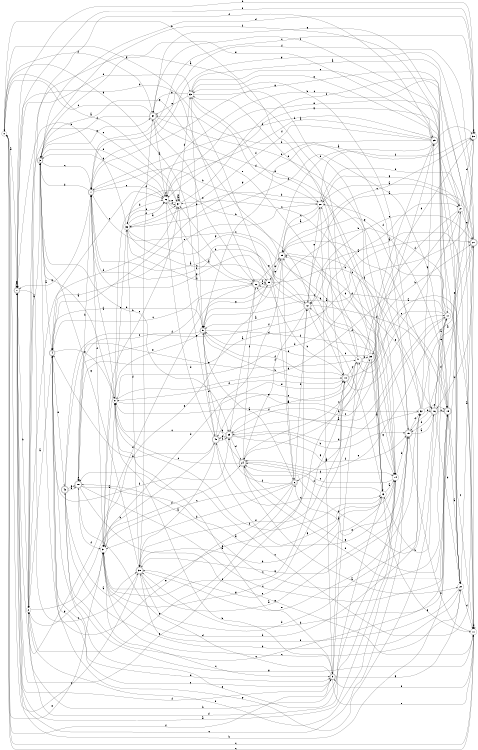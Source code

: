 digraph n35_1 {
__start0 [label="" shape="none"];

rankdir=LR;
size="8,5";

s0 [style="filled", color="black", fillcolor="white" shape="circle", label="0"];
s1 [style="rounded,filled", color="black", fillcolor="white" shape="doublecircle", label="1"];
s2 [style="filled", color="black", fillcolor="white" shape="circle", label="2"];
s3 [style="rounded,filled", color="black", fillcolor="white" shape="doublecircle", label="3"];
s4 [style="rounded,filled", color="black", fillcolor="white" shape="doublecircle", label="4"];
s5 [style="rounded,filled", color="black", fillcolor="white" shape="doublecircle", label="5"];
s6 [style="rounded,filled", color="black", fillcolor="white" shape="doublecircle", label="6"];
s7 [style="rounded,filled", color="black", fillcolor="white" shape="doublecircle", label="7"];
s8 [style="filled", color="black", fillcolor="white" shape="circle", label="8"];
s9 [style="rounded,filled", color="black", fillcolor="white" shape="doublecircle", label="9"];
s10 [style="rounded,filled", color="black", fillcolor="white" shape="doublecircle", label="10"];
s11 [style="filled", color="black", fillcolor="white" shape="circle", label="11"];
s12 [style="rounded,filled", color="black", fillcolor="white" shape="doublecircle", label="12"];
s13 [style="filled", color="black", fillcolor="white" shape="circle", label="13"];
s14 [style="filled", color="black", fillcolor="white" shape="circle", label="14"];
s15 [style="rounded,filled", color="black", fillcolor="white" shape="doublecircle", label="15"];
s16 [style="rounded,filled", color="black", fillcolor="white" shape="doublecircle", label="16"];
s17 [style="filled", color="black", fillcolor="white" shape="circle", label="17"];
s18 [style="rounded,filled", color="black", fillcolor="white" shape="doublecircle", label="18"];
s19 [style="rounded,filled", color="black", fillcolor="white" shape="doublecircle", label="19"];
s20 [style="filled", color="black", fillcolor="white" shape="circle", label="20"];
s21 [style="rounded,filled", color="black", fillcolor="white" shape="doublecircle", label="21"];
s22 [style="rounded,filled", color="black", fillcolor="white" shape="doublecircle", label="22"];
s23 [style="rounded,filled", color="black", fillcolor="white" shape="doublecircle", label="23"];
s24 [style="rounded,filled", color="black", fillcolor="white" shape="doublecircle", label="24"];
s25 [style="rounded,filled", color="black", fillcolor="white" shape="doublecircle", label="25"];
s26 [style="filled", color="black", fillcolor="white" shape="circle", label="26"];
s27 [style="filled", color="black", fillcolor="white" shape="circle", label="27"];
s28 [style="filled", color="black", fillcolor="white" shape="circle", label="28"];
s29 [style="rounded,filled", color="black", fillcolor="white" shape="doublecircle", label="29"];
s30 [style="filled", color="black", fillcolor="white" shape="circle", label="30"];
s31 [style="filled", color="black", fillcolor="white" shape="circle", label="31"];
s32 [style="filled", color="black", fillcolor="white" shape="circle", label="32"];
s33 [style="filled", color="black", fillcolor="white" shape="circle", label="33"];
s34 [style="rounded,filled", color="black", fillcolor="white" shape="doublecircle", label="34"];
s35 [style="filled", color="black", fillcolor="white" shape="circle", label="35"];
s36 [style="filled", color="black", fillcolor="white" shape="circle", label="36"];
s37 [style="filled", color="black", fillcolor="white" shape="circle", label="37"];
s38 [style="rounded,filled", color="black", fillcolor="white" shape="doublecircle", label="38"];
s39 [style="filled", color="black", fillcolor="white" shape="circle", label="39"];
s40 [style="rounded,filled", color="black", fillcolor="white" shape="doublecircle", label="40"];
s41 [style="filled", color="black", fillcolor="white" shape="circle", label="41"];
s42 [style="rounded,filled", color="black", fillcolor="white" shape="doublecircle", label="42"];
s0 -> s1 [label="a"];
s0 -> s10 [label="b"];
s0 -> s11 [label="c"];
s0 -> s34 [label="d"];
s0 -> s31 [label="e"];
s0 -> s9 [label="f"];
s0 -> s22 [label="g"];
s1 -> s1 [label="a"];
s1 -> s2 [label="b"];
s1 -> s38 [label="c"];
s1 -> s33 [label="d"];
s1 -> s12 [label="e"];
s1 -> s9 [label="f"];
s1 -> s1 [label="g"];
s2 -> s3 [label="a"];
s2 -> s40 [label="b"];
s2 -> s37 [label="c"];
s2 -> s37 [label="d"];
s2 -> s15 [label="e"];
s2 -> s25 [label="f"];
s2 -> s31 [label="g"];
s3 -> s4 [label="a"];
s3 -> s23 [label="b"];
s3 -> s7 [label="c"];
s3 -> s30 [label="d"];
s3 -> s25 [label="e"];
s3 -> s17 [label="f"];
s3 -> s34 [label="g"];
s4 -> s2 [label="a"];
s4 -> s5 [label="b"];
s4 -> s26 [label="c"];
s4 -> s9 [label="d"];
s4 -> s42 [label="e"];
s4 -> s23 [label="f"];
s4 -> s8 [label="g"];
s5 -> s6 [label="a"];
s5 -> s10 [label="b"];
s5 -> s18 [label="c"];
s5 -> s40 [label="d"];
s5 -> s31 [label="e"];
s5 -> s14 [label="f"];
s5 -> s0 [label="g"];
s6 -> s7 [label="a"];
s6 -> s12 [label="b"];
s6 -> s31 [label="c"];
s6 -> s31 [label="d"];
s6 -> s3 [label="e"];
s6 -> s23 [label="f"];
s6 -> s2 [label="g"];
s7 -> s8 [label="a"];
s7 -> s28 [label="b"];
s7 -> s13 [label="c"];
s7 -> s3 [label="d"];
s7 -> s26 [label="e"];
s7 -> s31 [label="f"];
s7 -> s1 [label="g"];
s8 -> s3 [label="a"];
s8 -> s9 [label="b"];
s8 -> s36 [label="c"];
s8 -> s26 [label="d"];
s8 -> s32 [label="e"];
s8 -> s13 [label="f"];
s8 -> s27 [label="g"];
s9 -> s10 [label="a"];
s9 -> s8 [label="b"];
s9 -> s4 [label="c"];
s9 -> s18 [label="d"];
s9 -> s11 [label="e"];
s9 -> s41 [label="f"];
s9 -> s20 [label="g"];
s10 -> s11 [label="a"];
s10 -> s36 [label="b"];
s10 -> s41 [label="c"];
s10 -> s8 [label="d"];
s10 -> s17 [label="e"];
s10 -> s5 [label="f"];
s10 -> s31 [label="g"];
s11 -> s12 [label="a"];
s11 -> s15 [label="b"];
s11 -> s0 [label="c"];
s11 -> s11 [label="d"];
s11 -> s28 [label="e"];
s11 -> s9 [label="f"];
s11 -> s42 [label="g"];
s12 -> s5 [label="a"];
s12 -> s7 [label="b"];
s12 -> s13 [label="c"];
s12 -> s19 [label="d"];
s12 -> s28 [label="e"];
s12 -> s24 [label="f"];
s12 -> s7 [label="g"];
s13 -> s14 [label="a"];
s13 -> s2 [label="b"];
s13 -> s37 [label="c"];
s13 -> s33 [label="d"];
s13 -> s38 [label="e"];
s13 -> s24 [label="f"];
s13 -> s11 [label="g"];
s14 -> s1 [label="a"];
s14 -> s15 [label="b"];
s14 -> s24 [label="c"];
s14 -> s2 [label="d"];
s14 -> s4 [label="e"];
s14 -> s12 [label="f"];
s14 -> s40 [label="g"];
s15 -> s16 [label="a"];
s15 -> s34 [label="b"];
s15 -> s1 [label="c"];
s15 -> s29 [label="d"];
s15 -> s6 [label="e"];
s15 -> s32 [label="f"];
s15 -> s38 [label="g"];
s16 -> s17 [label="a"];
s16 -> s20 [label="b"];
s16 -> s19 [label="c"];
s16 -> s15 [label="d"];
s16 -> s17 [label="e"];
s16 -> s24 [label="f"];
s16 -> s4 [label="g"];
s17 -> s5 [label="a"];
s17 -> s13 [label="b"];
s17 -> s18 [label="c"];
s17 -> s23 [label="d"];
s17 -> s41 [label="e"];
s17 -> s34 [label="f"];
s17 -> s29 [label="g"];
s18 -> s14 [label="a"];
s18 -> s7 [label="b"];
s18 -> s19 [label="c"];
s18 -> s27 [label="d"];
s18 -> s18 [label="e"];
s18 -> s31 [label="f"];
s18 -> s11 [label="g"];
s19 -> s20 [label="a"];
s19 -> s1 [label="b"];
s19 -> s11 [label="c"];
s19 -> s36 [label="d"];
s19 -> s27 [label="e"];
s19 -> s28 [label="f"];
s19 -> s24 [label="g"];
s20 -> s21 [label="a"];
s20 -> s22 [label="b"];
s20 -> s31 [label="c"];
s20 -> s11 [label="d"];
s20 -> s26 [label="e"];
s20 -> s38 [label="f"];
s20 -> s26 [label="g"];
s21 -> s12 [label="a"];
s21 -> s16 [label="b"];
s21 -> s18 [label="c"];
s21 -> s15 [label="d"];
s21 -> s12 [label="e"];
s21 -> s7 [label="f"];
s21 -> s7 [label="g"];
s22 -> s23 [label="a"];
s22 -> s37 [label="b"];
s22 -> s4 [label="c"];
s22 -> s1 [label="d"];
s22 -> s35 [label="e"];
s22 -> s35 [label="f"];
s22 -> s29 [label="g"];
s23 -> s17 [label="a"];
s23 -> s15 [label="b"];
s23 -> s8 [label="c"];
s23 -> s24 [label="d"];
s23 -> s40 [label="e"];
s23 -> s10 [label="f"];
s23 -> s15 [label="g"];
s24 -> s20 [label="a"];
s24 -> s25 [label="b"];
s24 -> s8 [label="c"];
s24 -> s14 [label="d"];
s24 -> s19 [label="e"];
s24 -> s22 [label="f"];
s24 -> s5 [label="g"];
s25 -> s26 [label="a"];
s25 -> s7 [label="b"];
s25 -> s24 [label="c"];
s25 -> s5 [label="d"];
s25 -> s33 [label="e"];
s25 -> s36 [label="f"];
s25 -> s4 [label="g"];
s26 -> s22 [label="a"];
s26 -> s14 [label="b"];
s26 -> s27 [label="c"];
s26 -> s26 [label="d"];
s26 -> s3 [label="e"];
s26 -> s37 [label="f"];
s26 -> s3 [label="g"];
s27 -> s28 [label="a"];
s27 -> s38 [label="b"];
s27 -> s23 [label="c"];
s27 -> s30 [label="d"];
s27 -> s21 [label="e"];
s27 -> s39 [label="f"];
s27 -> s7 [label="g"];
s28 -> s29 [label="a"];
s28 -> s9 [label="b"];
s28 -> s29 [label="c"];
s28 -> s33 [label="d"];
s28 -> s4 [label="e"];
s28 -> s30 [label="f"];
s28 -> s27 [label="g"];
s29 -> s16 [label="a"];
s29 -> s6 [label="b"];
s29 -> s30 [label="c"];
s29 -> s31 [label="d"];
s29 -> s35 [label="e"];
s29 -> s19 [label="f"];
s29 -> s3 [label="g"];
s30 -> s5 [label="a"];
s30 -> s1 [label="b"];
s30 -> s7 [label="c"];
s30 -> s8 [label="d"];
s30 -> s24 [label="e"];
s30 -> s1 [label="f"];
s30 -> s30 [label="g"];
s31 -> s8 [label="a"];
s31 -> s32 [label="b"];
s31 -> s9 [label="c"];
s31 -> s24 [label="d"];
s31 -> s35 [label="e"];
s31 -> s10 [label="f"];
s31 -> s39 [label="g"];
s32 -> s21 [label="a"];
s32 -> s33 [label="b"];
s32 -> s19 [label="c"];
s32 -> s29 [label="d"];
s32 -> s16 [label="e"];
s32 -> s8 [label="f"];
s32 -> s25 [label="g"];
s33 -> s11 [label="a"];
s33 -> s14 [label="b"];
s33 -> s19 [label="c"];
s33 -> s5 [label="d"];
s33 -> s34 [label="e"];
s33 -> s28 [label="f"];
s33 -> s34 [label="g"];
s34 -> s26 [label="a"];
s34 -> s15 [label="b"];
s34 -> s0 [label="c"];
s34 -> s14 [label="d"];
s34 -> s22 [label="e"];
s34 -> s3 [label="f"];
s34 -> s20 [label="g"];
s35 -> s36 [label="a"];
s35 -> s10 [label="b"];
s35 -> s16 [label="c"];
s35 -> s1 [label="d"];
s35 -> s29 [label="e"];
s35 -> s18 [label="f"];
s35 -> s5 [label="g"];
s36 -> s37 [label="a"];
s36 -> s1 [label="b"];
s36 -> s35 [label="c"];
s36 -> s38 [label="d"];
s36 -> s26 [label="e"];
s36 -> s26 [label="f"];
s36 -> s12 [label="g"];
s37 -> s0 [label="a"];
s37 -> s37 [label="b"];
s37 -> s31 [label="c"];
s37 -> s33 [label="d"];
s37 -> s26 [label="e"];
s37 -> s21 [label="f"];
s37 -> s37 [label="g"];
s38 -> s14 [label="a"];
s38 -> s13 [label="b"];
s38 -> s0 [label="c"];
s38 -> s32 [label="d"];
s38 -> s32 [label="e"];
s38 -> s34 [label="f"];
s38 -> s3 [label="g"];
s39 -> s13 [label="a"];
s39 -> s28 [label="b"];
s39 -> s22 [label="c"];
s39 -> s30 [label="d"];
s39 -> s5 [label="e"];
s39 -> s38 [label="f"];
s39 -> s14 [label="g"];
s40 -> s38 [label="a"];
s40 -> s4 [label="b"];
s40 -> s13 [label="c"];
s40 -> s26 [label="d"];
s40 -> s10 [label="e"];
s40 -> s23 [label="f"];
s40 -> s37 [label="g"];
s41 -> s2 [label="a"];
s41 -> s21 [label="b"];
s41 -> s40 [label="c"];
s41 -> s6 [label="d"];
s41 -> s36 [label="e"];
s41 -> s39 [label="f"];
s41 -> s29 [label="g"];
s42 -> s38 [label="a"];
s42 -> s20 [label="b"];
s42 -> s19 [label="c"];
s42 -> s18 [label="d"];
s42 -> s41 [label="e"];
s42 -> s21 [label="f"];
s42 -> s18 [label="g"];

}